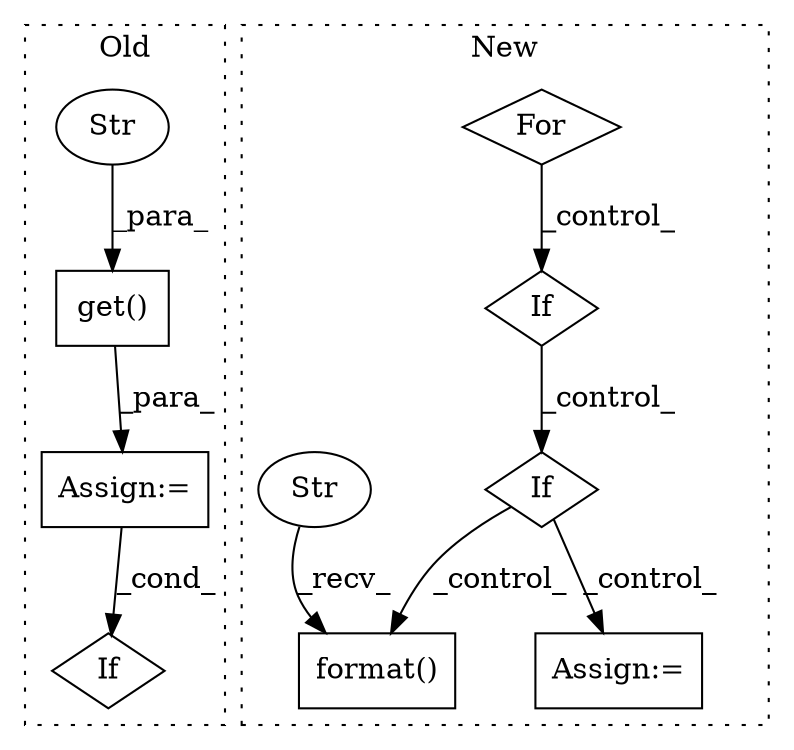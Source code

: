 digraph G {
subgraph cluster0 {
1 [label="get()" a="75" s="1357,1390" l="14,1" shape="box"];
3 [label="Assign:=" a="68" s="1354" l="3" shape="box"];
5 [label="Str" a="66" s="1371" l="12" shape="ellipse"];
6 [label="If" a="96" s="1396" l="3" shape="diamond"];
label = "Old";
style="dotted";
}
subgraph cluster1 {
2 [label="For" a="107" s="1330,1350" l="4,10" shape="diamond"];
4 [label="Assign:=" a="68" s="1560" l="3" shape="box"];
7 [label="If" a="96" s="1443" l="3" shape="diamond"];
8 [label="format()" a="75" s="1489,1515" l="15,1" shape="box"];
9 [label="If" a="96" s="1360" l="3" shape="diamond"];
10 [label="Str" a="66" s="1489" l="7" shape="ellipse"];
label = "New";
style="dotted";
}
1 -> 3 [label="_para_"];
2 -> 9 [label="_control_"];
3 -> 6 [label="_cond_"];
5 -> 1 [label="_para_"];
7 -> 8 [label="_control_"];
7 -> 4 [label="_control_"];
9 -> 7 [label="_control_"];
10 -> 8 [label="_recv_"];
}